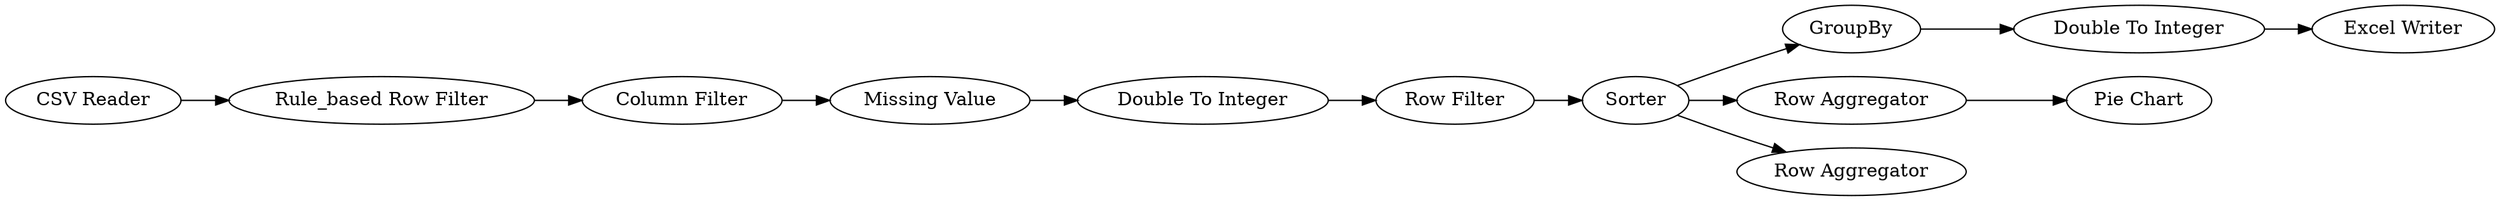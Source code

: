 digraph {
	36 -> 34
	37 -> 42
	35 -> 40
	41 -> 38
	33 -> 13
	41 -> 39
	42 -> 43
	13 -> 36
	41 -> 37
	34 -> 35
	38 -> 44
	40 -> 41
	13 [label="Rule_based Row Filter"]
	35 [label="Double To Integer"]
	44 [label="Pie Chart"]
	34 [label="Missing Value"]
	42 [label="Double To Integer"]
	41 [label=Sorter]
	43 [label="Excel Writer"]
	36 [label="Column Filter"]
	40 [label="Row Filter"]
	39 [label="Row Aggregator"]
	33 [label="CSV Reader"]
	38 [label="Row Aggregator"]
	37 [label=GroupBy]
	rankdir=LR
}
